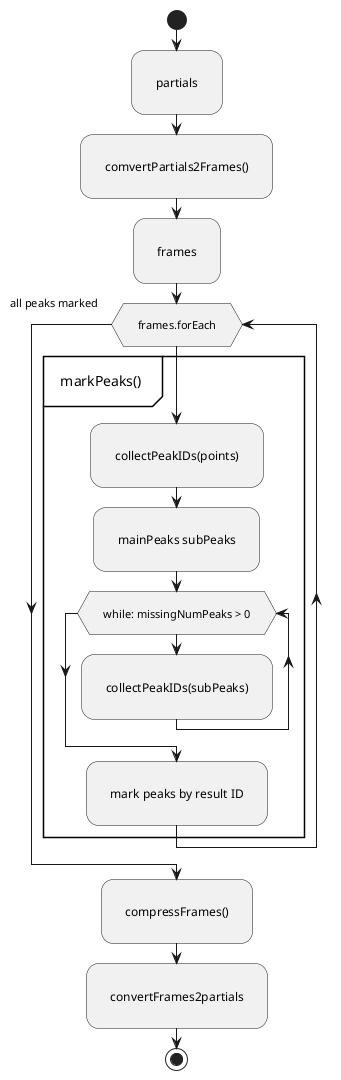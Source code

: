 @startuml
skinparam Padding 14

start
:partials;
:comvertPartials2Frames();
:frames;

while (frames.forEach)
  partition markPeaks() {
	:collectPeakIDs(points);
  :mainPeaks subPeaks;
	while (while: missingNumPeaks > 0)
  :collectPeakIDs(subPeaks);
  endwhile
  :mark peaks by result ID;
}
endwhile (all peaks marked)
:compressFrames();
:convertFrames2partials;

stop

@enduml